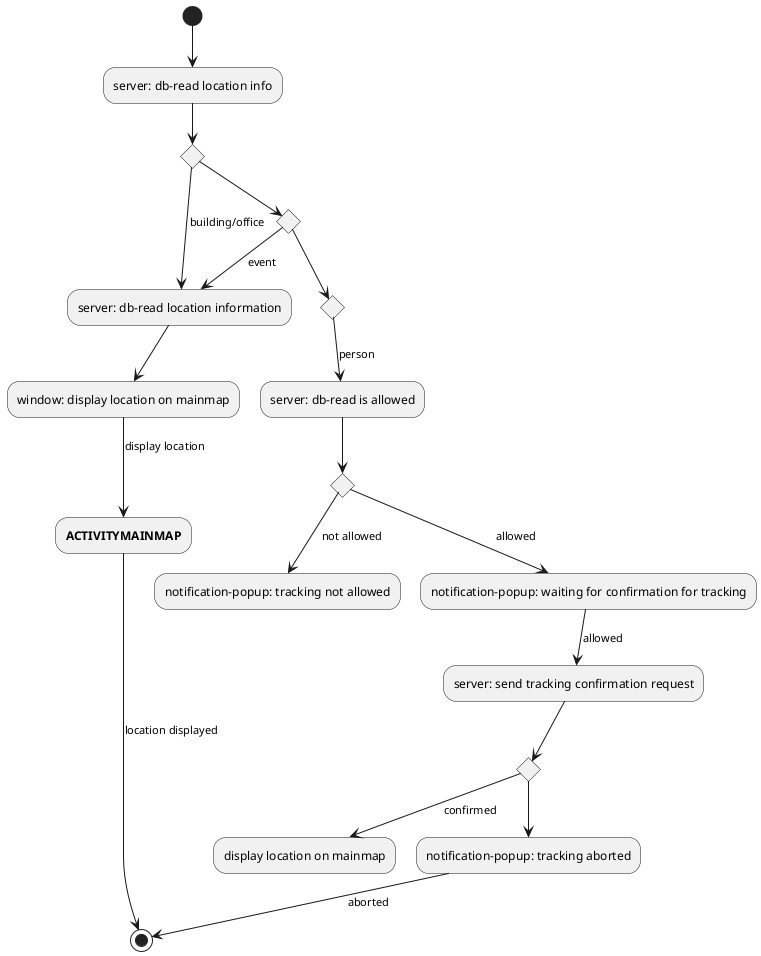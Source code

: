 @startuml
(*) --> "server: db-read location info"
if "" then
    --> [building/office] "server: db-read location information"
    --> "window: display location on mainmap"
    --> [display location] "**ACTIVITYMAINMAP**"
    --> [location displayed] (*)
else
    if "" then
        --> [event] "server: db-read location information"
    else
        if "" then
            --> [person] "server: db-read is allowed"
            if "" then
                --> [not allowed] "notification-popup: tracking not allowed"
            else
                --> [allowed] "notification-popup: waiting for confirmation for tracking"
                --> [allowed] "server: send tracking confirmation request"
                if "" then
                    --> [confirmed] "display location on mainmap"
                else
                    --> "notification-popup: tracking aborted"
                    --> [aborted] (*)
                Endif
            Endif
        Endif
    Endif
Endif
@enduml